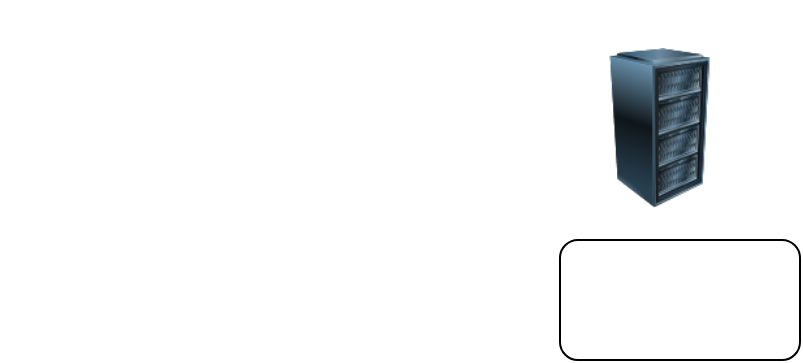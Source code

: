 <mxfile version="21.6.9" type="device">
  <diagram name="Seite-1" id="lj8HXrPeBlfigR0zn_De">
    <mxGraphModel dx="1121" dy="655" grid="1" gridSize="10" guides="1" tooltips="1" connect="1" arrows="1" fold="1" page="1" pageScale="1" pageWidth="827" pageHeight="1169" math="0" shadow="0">
      <root>
        <mxCell id="0" />
        <mxCell id="1" parent="0" />
        <mxCell id="dSd4idpe3QHZIOe4irLz-2" value="" style="shape=image;html=1;verticalAlign=top;verticalLabelPosition=bottom;labelBackgroundColor=#ffffff;imageAspect=0;aspect=fixed;image=https://cdn0.iconfinder.com/data/icons/kameleon-free-pack/110/Hacker-128.png" vertex="1" parent="1">
          <mxGeometry x="60" y="130" width="128" height="128" as="geometry" />
        </mxCell>
        <mxCell id="dSd4idpe3QHZIOe4irLz-3" value="" style="image;html=1;image=img/lib/clip_art/computers/Server_Rack_128x128.png" vertex="1" parent="1">
          <mxGeometry x="350" y="154" width="80" height="80" as="geometry" />
        </mxCell>
        <mxCell id="dSd4idpe3QHZIOe4irLz-4" value="" style="rounded=1;whiteSpace=wrap;html=1;" vertex="1" parent="1">
          <mxGeometry x="340" y="250" width="120" height="60" as="geometry" />
        </mxCell>
      </root>
    </mxGraphModel>
  </diagram>
</mxfile>
